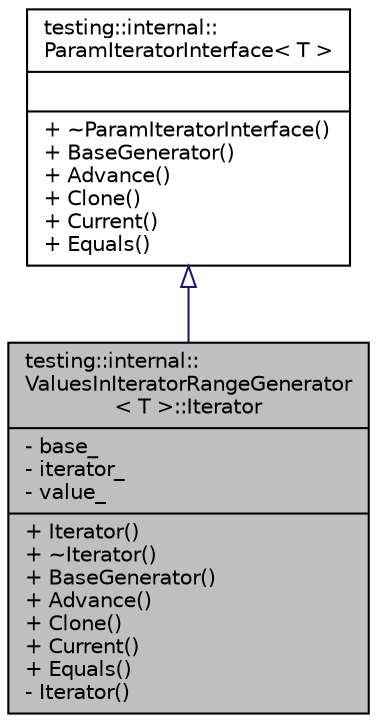 digraph "testing::internal::ValuesInIteratorRangeGenerator&lt; T &gt;::Iterator"
{
 // LATEX_PDF_SIZE
  bgcolor="transparent";
  edge [fontname="Helvetica",fontsize="10",labelfontname="Helvetica",labelfontsize="10"];
  node [fontname="Helvetica",fontsize="10",shape=record];
  Node1 [label="{testing::internal::\lValuesInIteratorRangeGenerator\l\< T \>::Iterator\n|- base_\l- iterator_\l- value_\l|+ Iterator()\l+ ~Iterator()\l+ BaseGenerator()\l+ Advance()\l+ Clone()\l+ Current()\l+ Equals()\l- Iterator()\l}",height=0.2,width=0.4,color="black", fillcolor="grey75", style="filled", fontcolor="black",tooltip=" "];
  Node2 -> Node1 [dir="back",color="midnightblue",fontsize="10",style="solid",arrowtail="onormal",fontname="Helvetica"];
  Node2 [label="{testing::internal::\lParamIteratorInterface\< T \>\n||+ ~ParamIteratorInterface()\l+ BaseGenerator()\l+ Advance()\l+ Clone()\l+ Current()\l+ Equals()\l}",height=0.2,width=0.4,color="black",URL="$classtesting_1_1internal_1_1ParamIteratorInterface.html",tooltip=" "];
}
